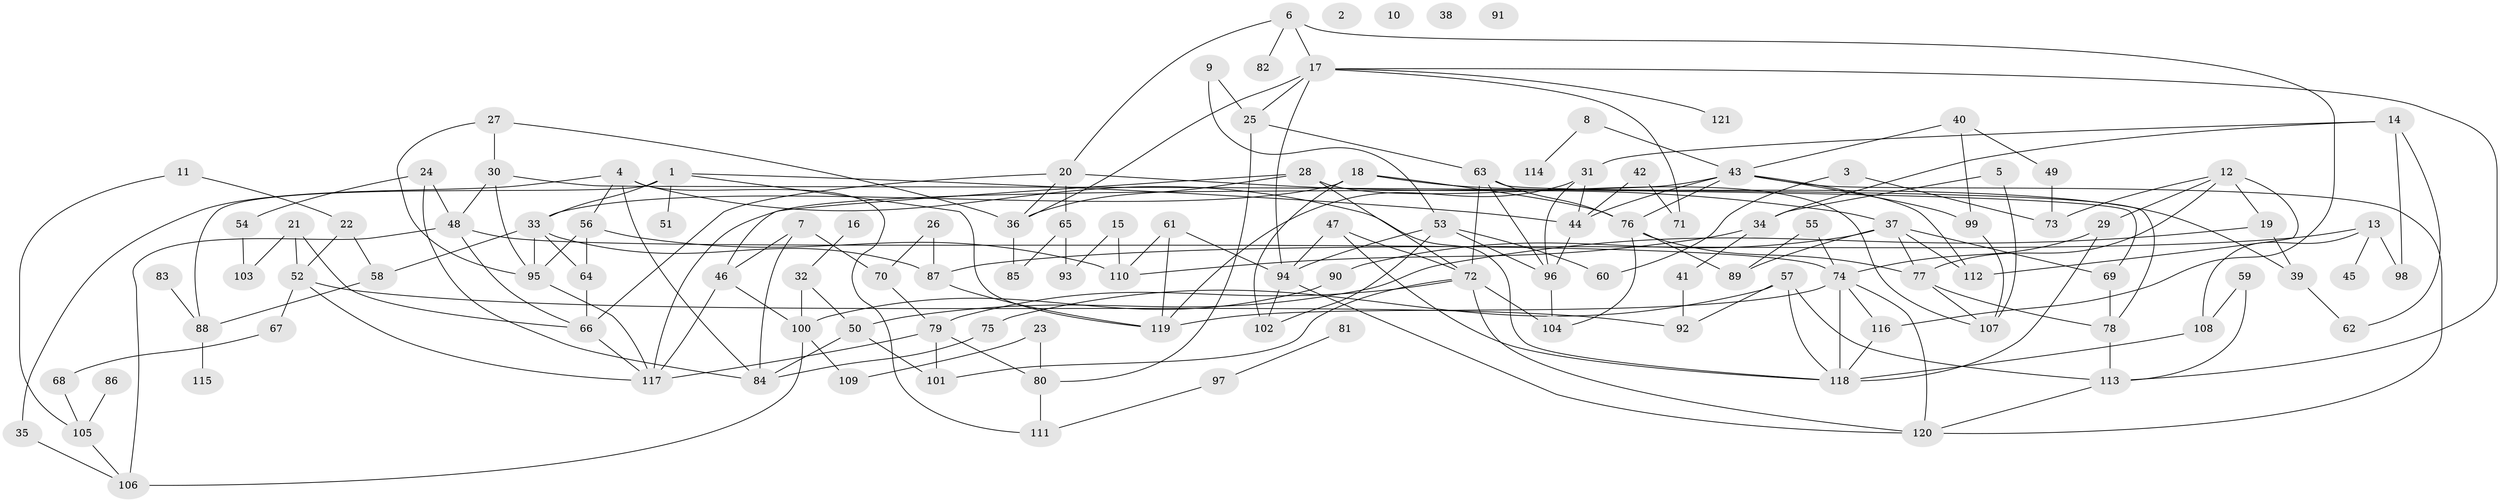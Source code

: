 // coarse degree distribution, {7: 0.13333333333333333, 3: 0.13333333333333333, 9: 0.06666666666666667, 5: 0.1111111111111111, 4: 0.13333333333333333, 12: 0.044444444444444446, 6: 0.08888888888888889, 10: 0.022222222222222223, 8: 0.06666666666666667, 1: 0.13333333333333333, 2: 0.06666666666666667}
// Generated by graph-tools (version 1.1) at 2025/47/03/04/25 22:47:54]
// undirected, 121 vertices, 200 edges
graph export_dot {
  node [color=gray90,style=filled];
  1;
  2;
  3;
  4;
  5;
  6;
  7;
  8;
  9;
  10;
  11;
  12;
  13;
  14;
  15;
  16;
  17;
  18;
  19;
  20;
  21;
  22;
  23;
  24;
  25;
  26;
  27;
  28;
  29;
  30;
  31;
  32;
  33;
  34;
  35;
  36;
  37;
  38;
  39;
  40;
  41;
  42;
  43;
  44;
  45;
  46;
  47;
  48;
  49;
  50;
  51;
  52;
  53;
  54;
  55;
  56;
  57;
  58;
  59;
  60;
  61;
  62;
  63;
  64;
  65;
  66;
  67;
  68;
  69;
  70;
  71;
  72;
  73;
  74;
  75;
  76;
  77;
  78;
  79;
  80;
  81;
  82;
  83;
  84;
  85;
  86;
  87;
  88;
  89;
  90;
  91;
  92;
  93;
  94;
  95;
  96;
  97;
  98;
  99;
  100;
  101;
  102;
  103;
  104;
  105;
  106;
  107;
  108;
  109;
  110;
  111;
  112;
  113;
  114;
  115;
  116;
  117;
  118;
  119;
  120;
  121;
  1 -- 33;
  1 -- 44;
  1 -- 51;
  1 -- 88;
  1 -- 119;
  3 -- 60;
  3 -- 73;
  4 -- 35;
  4 -- 56;
  4 -- 84;
  4 -- 111;
  4 -- 118;
  5 -- 34;
  5 -- 107;
  6 -- 17;
  6 -- 20;
  6 -- 82;
  6 -- 116;
  7 -- 46;
  7 -- 70;
  7 -- 84;
  8 -- 43;
  8 -- 114;
  9 -- 25;
  9 -- 53;
  11 -- 22;
  11 -- 105;
  12 -- 19;
  12 -- 29;
  12 -- 73;
  12 -- 77;
  12 -- 112;
  13 -- 45;
  13 -- 87;
  13 -- 98;
  13 -- 108;
  14 -- 31;
  14 -- 34;
  14 -- 62;
  14 -- 98;
  15 -- 93;
  15 -- 110;
  16 -- 32;
  17 -- 25;
  17 -- 36;
  17 -- 71;
  17 -- 94;
  17 -- 113;
  17 -- 121;
  18 -- 33;
  18 -- 39;
  18 -- 76;
  18 -- 102;
  19 -- 39;
  19 -- 50;
  20 -- 36;
  20 -- 37;
  20 -- 65;
  20 -- 66;
  21 -- 52;
  21 -- 66;
  21 -- 103;
  22 -- 52;
  22 -- 58;
  23 -- 80;
  23 -- 109;
  24 -- 48;
  24 -- 54;
  24 -- 84;
  25 -- 63;
  25 -- 80;
  26 -- 70;
  26 -- 87;
  27 -- 30;
  27 -- 36;
  27 -- 95;
  28 -- 36;
  28 -- 46;
  28 -- 72;
  28 -- 107;
  29 -- 74;
  29 -- 118;
  30 -- 48;
  30 -- 69;
  30 -- 95;
  31 -- 44;
  31 -- 96;
  31 -- 119;
  32 -- 50;
  32 -- 100;
  33 -- 58;
  33 -- 64;
  33 -- 87;
  33 -- 95;
  34 -- 41;
  34 -- 110;
  35 -- 106;
  36 -- 85;
  37 -- 69;
  37 -- 77;
  37 -- 89;
  37 -- 90;
  37 -- 112;
  39 -- 62;
  40 -- 43;
  40 -- 49;
  40 -- 99;
  41 -- 92;
  42 -- 44;
  42 -- 71;
  43 -- 44;
  43 -- 76;
  43 -- 99;
  43 -- 112;
  43 -- 117;
  43 -- 120;
  44 -- 96;
  46 -- 100;
  46 -- 117;
  47 -- 72;
  47 -- 94;
  47 -- 118;
  48 -- 66;
  48 -- 74;
  48 -- 106;
  49 -- 73;
  50 -- 84;
  50 -- 101;
  52 -- 67;
  52 -- 92;
  52 -- 117;
  53 -- 60;
  53 -- 94;
  53 -- 96;
  53 -- 102;
  54 -- 103;
  55 -- 74;
  55 -- 89;
  56 -- 64;
  56 -- 95;
  56 -- 110;
  57 -- 75;
  57 -- 92;
  57 -- 113;
  57 -- 118;
  58 -- 88;
  59 -- 108;
  59 -- 113;
  61 -- 94;
  61 -- 110;
  61 -- 119;
  63 -- 72;
  63 -- 76;
  63 -- 78;
  63 -- 96;
  64 -- 66;
  65 -- 85;
  65 -- 93;
  66 -- 117;
  67 -- 68;
  68 -- 105;
  69 -- 78;
  70 -- 79;
  72 -- 79;
  72 -- 101;
  72 -- 104;
  72 -- 120;
  74 -- 116;
  74 -- 118;
  74 -- 119;
  74 -- 120;
  75 -- 84;
  76 -- 77;
  76 -- 89;
  76 -- 104;
  77 -- 78;
  77 -- 107;
  78 -- 113;
  79 -- 80;
  79 -- 101;
  79 -- 117;
  80 -- 111;
  81 -- 97;
  83 -- 88;
  86 -- 105;
  87 -- 119;
  88 -- 115;
  90 -- 100;
  94 -- 102;
  94 -- 120;
  95 -- 117;
  96 -- 104;
  97 -- 111;
  99 -- 107;
  100 -- 106;
  100 -- 109;
  105 -- 106;
  108 -- 118;
  113 -- 120;
  116 -- 118;
}
